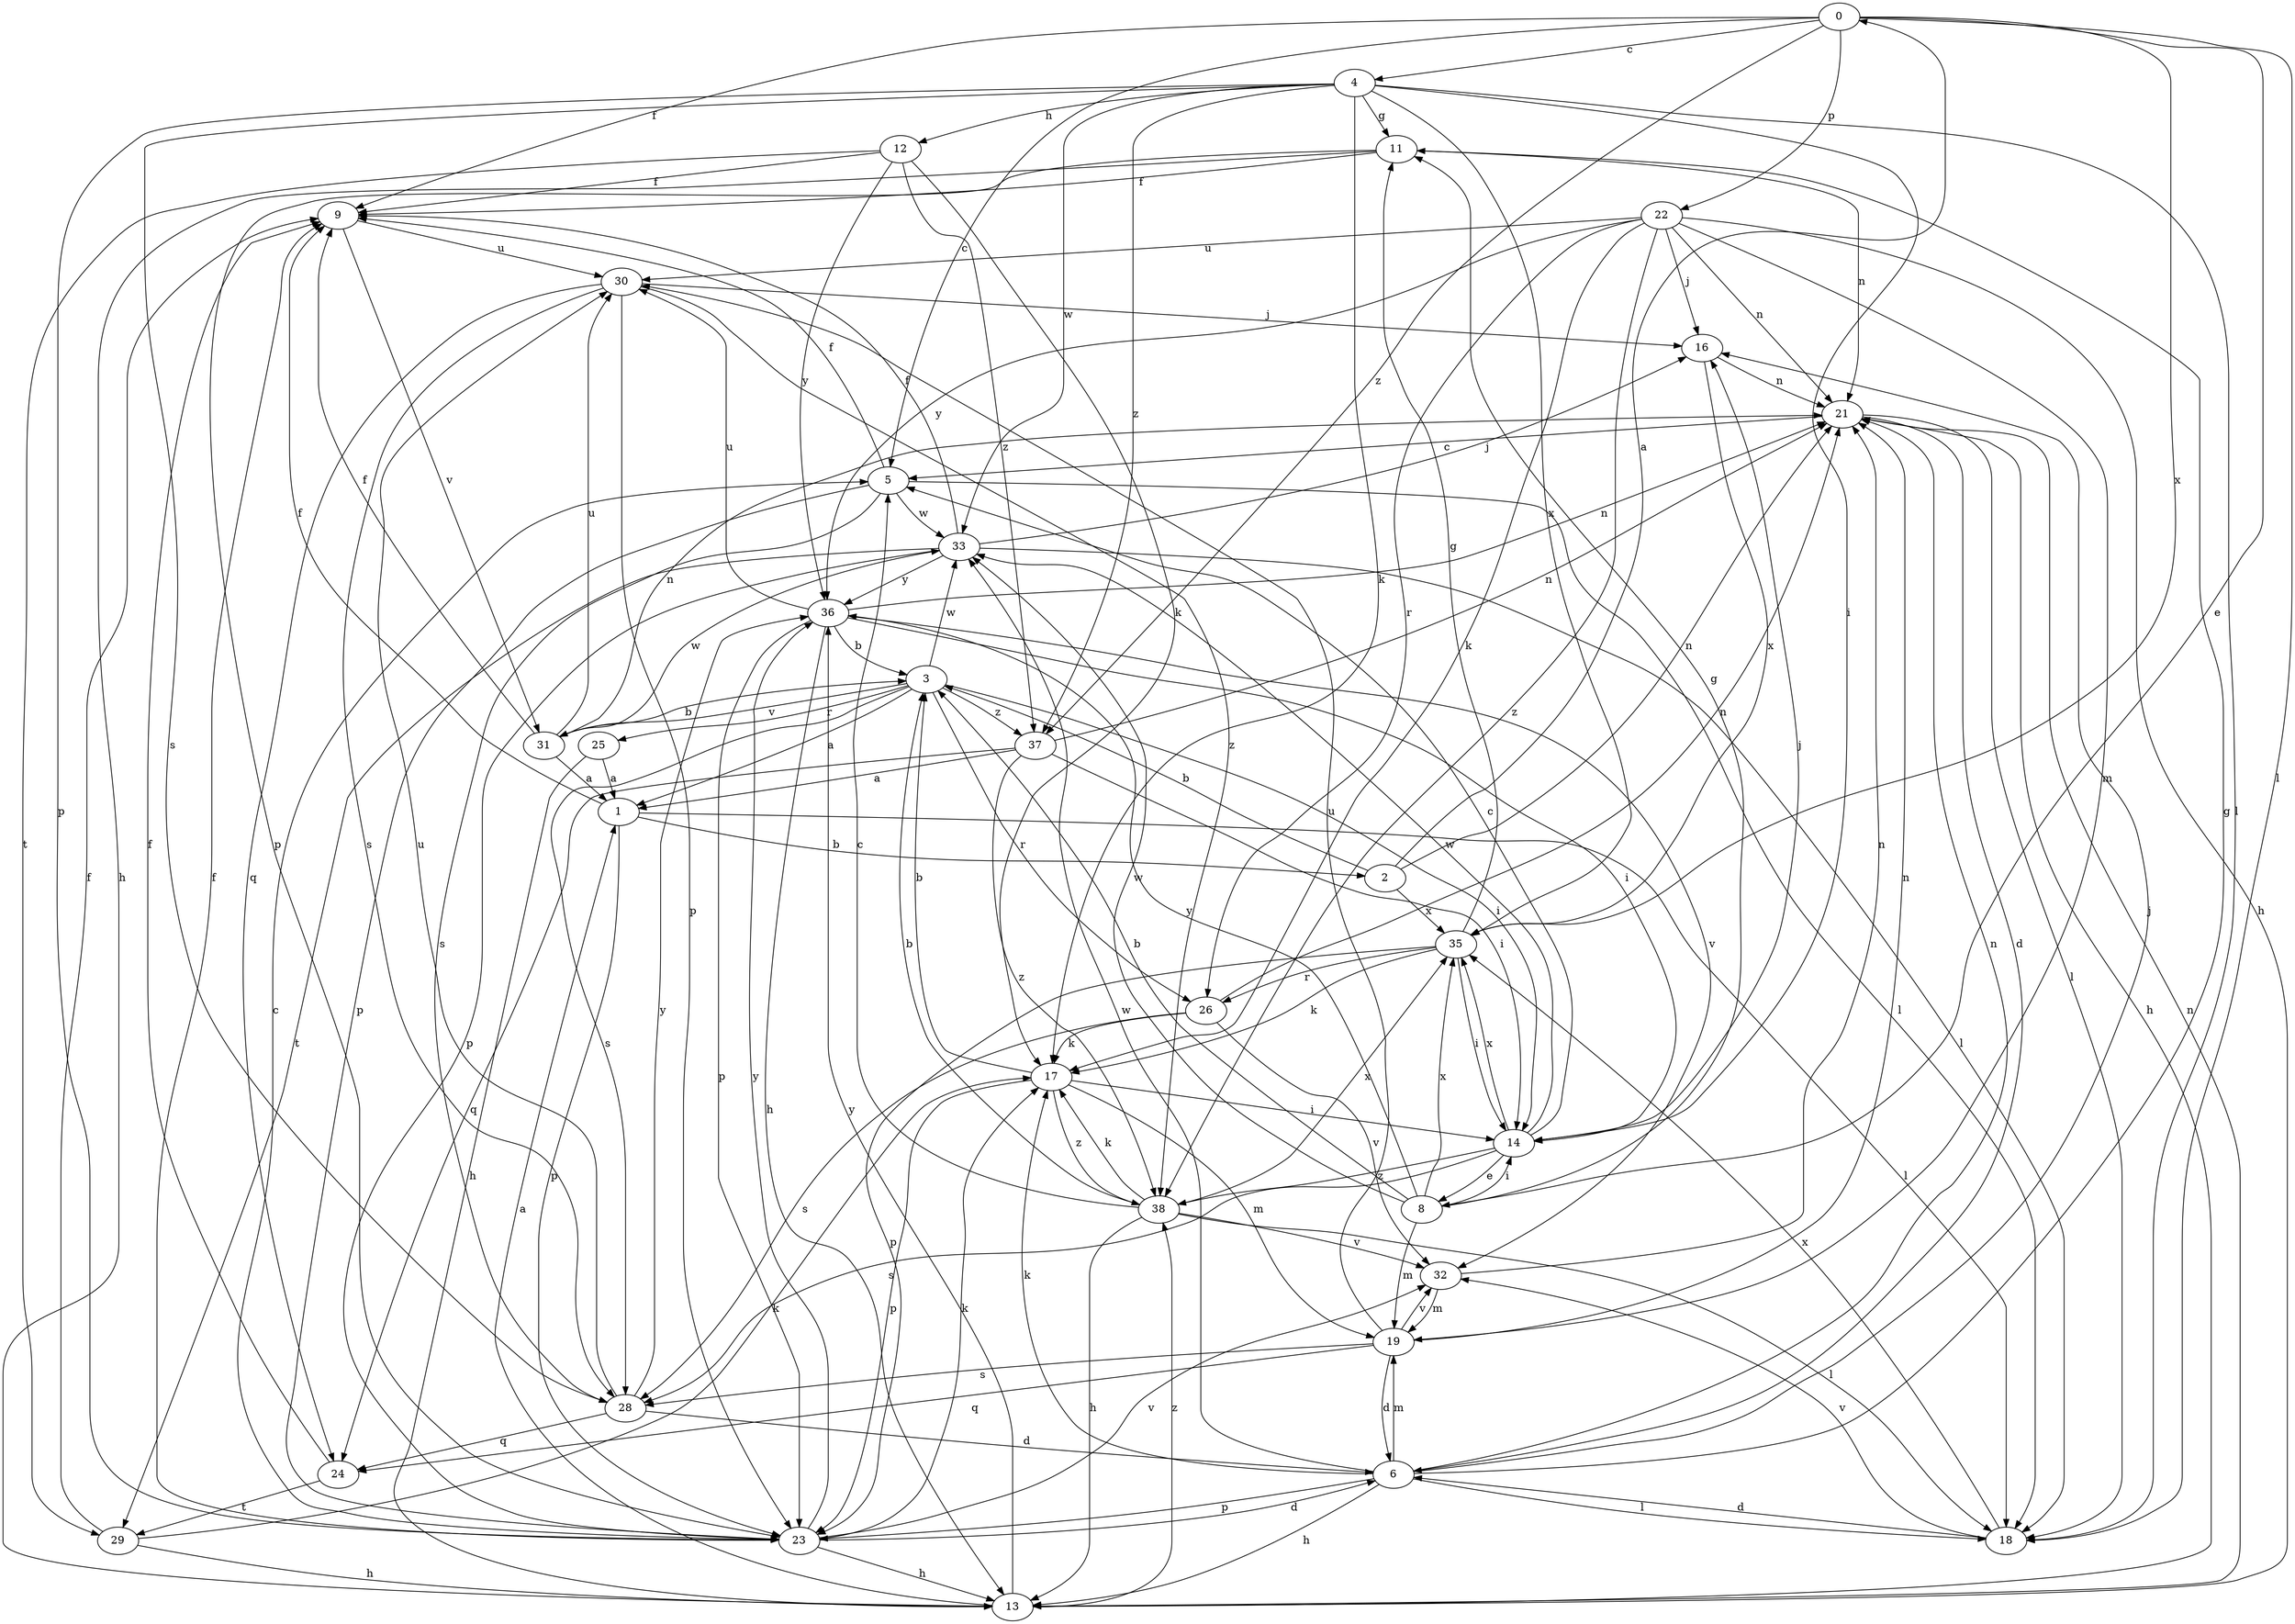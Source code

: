 strict digraph  {
0;
1;
2;
3;
4;
5;
6;
8;
9;
11;
12;
13;
14;
16;
17;
18;
19;
21;
22;
23;
24;
25;
26;
28;
29;
30;
31;
32;
33;
35;
36;
37;
38;
0 -> 4  [label=c];
0 -> 5  [label=c];
0 -> 8  [label=e];
0 -> 9  [label=f];
0 -> 18  [label=l];
0 -> 22  [label=p];
0 -> 35  [label=x];
0 -> 37  [label=z];
1 -> 2  [label=b];
1 -> 9  [label=f];
1 -> 18  [label=l];
1 -> 23  [label=p];
2 -> 0  [label=a];
2 -> 3  [label=b];
2 -> 21  [label=n];
2 -> 35  [label=x];
3 -> 1  [label=a];
3 -> 14  [label=i];
3 -> 25  [label=r];
3 -> 26  [label=r];
3 -> 28  [label=s];
3 -> 31  [label=v];
3 -> 33  [label=w];
3 -> 37  [label=z];
4 -> 11  [label=g];
4 -> 12  [label=h];
4 -> 14  [label=i];
4 -> 17  [label=k];
4 -> 18  [label=l];
4 -> 23  [label=p];
4 -> 28  [label=s];
4 -> 33  [label=w];
4 -> 35  [label=x];
4 -> 37  [label=z];
5 -> 9  [label=f];
5 -> 18  [label=l];
5 -> 23  [label=p];
5 -> 28  [label=s];
5 -> 33  [label=w];
6 -> 11  [label=g];
6 -> 13  [label=h];
6 -> 16  [label=j];
6 -> 17  [label=k];
6 -> 18  [label=l];
6 -> 19  [label=m];
6 -> 21  [label=n];
6 -> 23  [label=p];
6 -> 33  [label=w];
8 -> 3  [label=b];
8 -> 11  [label=g];
8 -> 14  [label=i];
8 -> 19  [label=m];
8 -> 33  [label=w];
8 -> 35  [label=x];
8 -> 36  [label=y];
9 -> 30  [label=u];
9 -> 31  [label=v];
11 -> 9  [label=f];
11 -> 13  [label=h];
11 -> 21  [label=n];
11 -> 23  [label=p];
12 -> 9  [label=f];
12 -> 17  [label=k];
12 -> 29  [label=t];
12 -> 36  [label=y];
12 -> 37  [label=z];
13 -> 1  [label=a];
13 -> 21  [label=n];
13 -> 36  [label=y];
13 -> 38  [label=z];
14 -> 5  [label=c];
14 -> 8  [label=e];
14 -> 16  [label=j];
14 -> 28  [label=s];
14 -> 33  [label=w];
14 -> 35  [label=x];
14 -> 38  [label=z];
16 -> 21  [label=n];
16 -> 35  [label=x];
17 -> 3  [label=b];
17 -> 14  [label=i];
17 -> 19  [label=m];
17 -> 23  [label=p];
17 -> 38  [label=z];
18 -> 6  [label=d];
18 -> 32  [label=v];
18 -> 35  [label=x];
19 -> 6  [label=d];
19 -> 21  [label=n];
19 -> 24  [label=q];
19 -> 28  [label=s];
19 -> 30  [label=u];
19 -> 32  [label=v];
21 -> 5  [label=c];
21 -> 6  [label=d];
21 -> 13  [label=h];
21 -> 18  [label=l];
22 -> 13  [label=h];
22 -> 16  [label=j];
22 -> 17  [label=k];
22 -> 19  [label=m];
22 -> 21  [label=n];
22 -> 26  [label=r];
22 -> 30  [label=u];
22 -> 36  [label=y];
22 -> 38  [label=z];
23 -> 5  [label=c];
23 -> 6  [label=d];
23 -> 9  [label=f];
23 -> 13  [label=h];
23 -> 17  [label=k];
23 -> 32  [label=v];
23 -> 36  [label=y];
24 -> 9  [label=f];
24 -> 29  [label=t];
25 -> 1  [label=a];
25 -> 13  [label=h];
26 -> 17  [label=k];
26 -> 21  [label=n];
26 -> 28  [label=s];
26 -> 32  [label=v];
28 -> 6  [label=d];
28 -> 24  [label=q];
28 -> 30  [label=u];
28 -> 36  [label=y];
29 -> 9  [label=f];
29 -> 13  [label=h];
29 -> 17  [label=k];
30 -> 16  [label=j];
30 -> 23  [label=p];
30 -> 24  [label=q];
30 -> 28  [label=s];
30 -> 38  [label=z];
31 -> 1  [label=a];
31 -> 3  [label=b];
31 -> 9  [label=f];
31 -> 21  [label=n];
31 -> 30  [label=u];
31 -> 33  [label=w];
32 -> 19  [label=m];
32 -> 21  [label=n];
33 -> 9  [label=f];
33 -> 16  [label=j];
33 -> 18  [label=l];
33 -> 23  [label=p];
33 -> 29  [label=t];
33 -> 36  [label=y];
35 -> 11  [label=g];
35 -> 14  [label=i];
35 -> 17  [label=k];
35 -> 23  [label=p];
35 -> 26  [label=r];
36 -> 3  [label=b];
36 -> 13  [label=h];
36 -> 14  [label=i];
36 -> 21  [label=n];
36 -> 23  [label=p];
36 -> 30  [label=u];
36 -> 32  [label=v];
37 -> 1  [label=a];
37 -> 14  [label=i];
37 -> 21  [label=n];
37 -> 24  [label=q];
37 -> 38  [label=z];
38 -> 3  [label=b];
38 -> 5  [label=c];
38 -> 13  [label=h];
38 -> 17  [label=k];
38 -> 18  [label=l];
38 -> 32  [label=v];
38 -> 35  [label=x];
}
